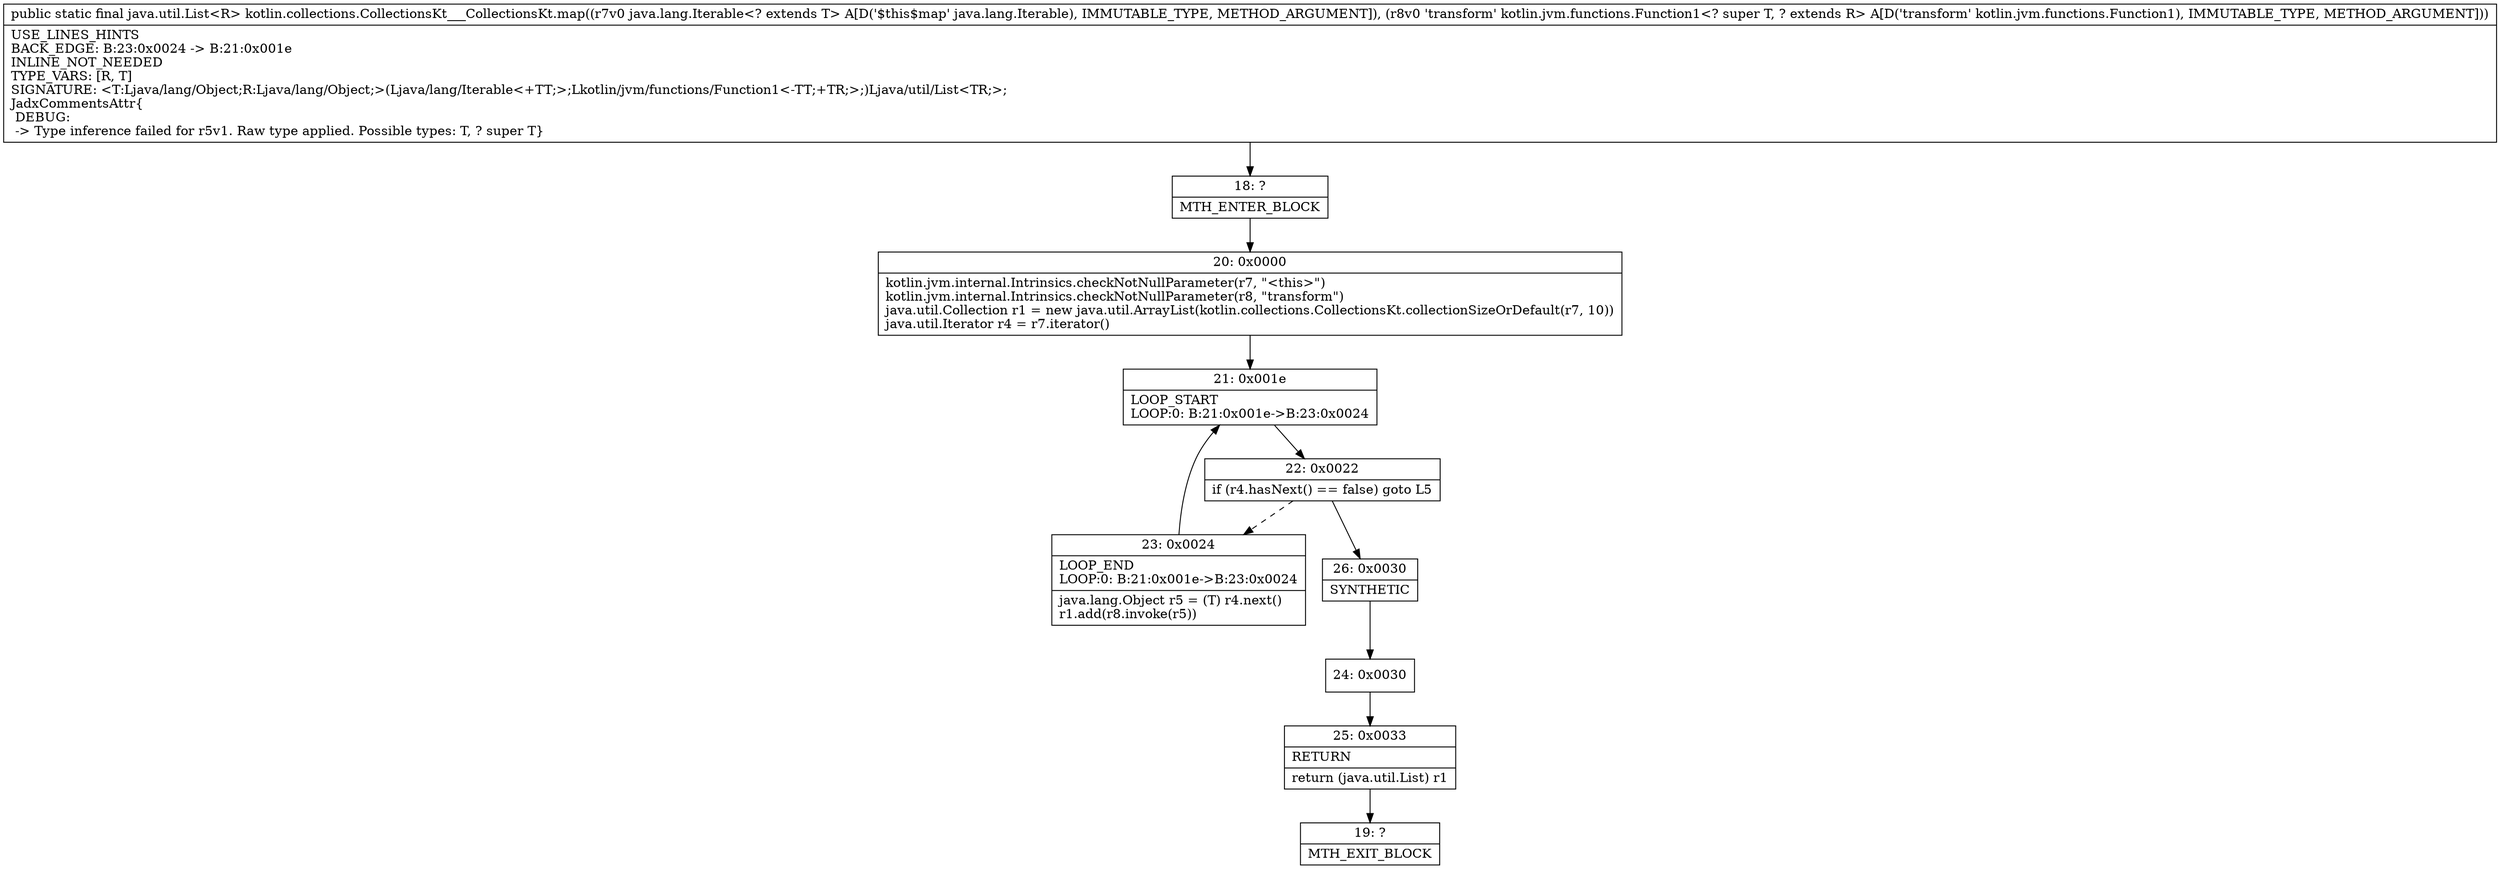 digraph "CFG forkotlin.collections.CollectionsKt___CollectionsKt.map(Ljava\/lang\/Iterable;Lkotlin\/jvm\/functions\/Function1;)Ljava\/util\/List;" {
Node_18 [shape=record,label="{18\:\ ?|MTH_ENTER_BLOCK\l}"];
Node_20 [shape=record,label="{20\:\ 0x0000|kotlin.jvm.internal.Intrinsics.checkNotNullParameter(r7, \"\<this\>\")\lkotlin.jvm.internal.Intrinsics.checkNotNullParameter(r8, \"transform\")\ljava.util.Collection r1 = new java.util.ArrayList(kotlin.collections.CollectionsKt.collectionSizeOrDefault(r7, 10))\ljava.util.Iterator r4 = r7.iterator()\l}"];
Node_21 [shape=record,label="{21\:\ 0x001e|LOOP_START\lLOOP:0: B:21:0x001e\-\>B:23:0x0024\l}"];
Node_22 [shape=record,label="{22\:\ 0x0022|if (r4.hasNext() == false) goto L5\l}"];
Node_23 [shape=record,label="{23\:\ 0x0024|LOOP_END\lLOOP:0: B:21:0x001e\-\>B:23:0x0024\l|java.lang.Object r5 = (T) r4.next()\lr1.add(r8.invoke(r5))\l}"];
Node_26 [shape=record,label="{26\:\ 0x0030|SYNTHETIC\l}"];
Node_24 [shape=record,label="{24\:\ 0x0030}"];
Node_25 [shape=record,label="{25\:\ 0x0033|RETURN\l|return (java.util.List) r1\l}"];
Node_19 [shape=record,label="{19\:\ ?|MTH_EXIT_BLOCK\l}"];
MethodNode[shape=record,label="{public static final java.util.List\<R\> kotlin.collections.CollectionsKt___CollectionsKt.map((r7v0 java.lang.Iterable\<? extends T\> A[D('$this$map' java.lang.Iterable), IMMUTABLE_TYPE, METHOD_ARGUMENT]), (r8v0 'transform' kotlin.jvm.functions.Function1\<? super T, ? extends R\> A[D('transform' kotlin.jvm.functions.Function1), IMMUTABLE_TYPE, METHOD_ARGUMENT]))  | USE_LINES_HINTS\lBACK_EDGE: B:23:0x0024 \-\> B:21:0x001e\lINLINE_NOT_NEEDED\lTYPE_VARS: [R, T]\lSIGNATURE: \<T:Ljava\/lang\/Object;R:Ljava\/lang\/Object;\>(Ljava\/lang\/Iterable\<+TT;\>;Lkotlin\/jvm\/functions\/Function1\<\-TT;+TR;\>;)Ljava\/util\/List\<TR;\>;\lJadxCommentsAttr\{\l DEBUG: \l \-\> Type inference failed for r5v1. Raw type applied. Possible types: T, ? super T\}\l}"];
MethodNode -> Node_18;Node_18 -> Node_20;
Node_20 -> Node_21;
Node_21 -> Node_22;
Node_22 -> Node_23[style=dashed];
Node_22 -> Node_26;
Node_23 -> Node_21;
Node_26 -> Node_24;
Node_24 -> Node_25;
Node_25 -> Node_19;
}

